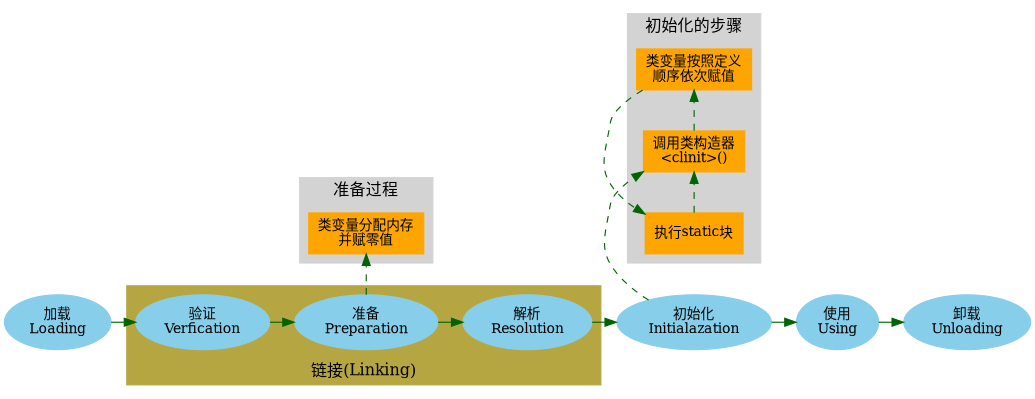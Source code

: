 digraph G {
    size="6.9,9.8"; // B5 size
    nodesep=0.5; // 增大节点间举例，使得虚线更明显(默认0.25)
    ranksep=0.3; // 压缩层间距显紧凑（默认0.75)
    overlap=scale;
    ratio=auto;
    rankdir=LR;
    newrank=true; // 使得subgraph能够和node使用rank=same
    plines=Ortho; // 线条直角化，其他选项lines
    compound=true; // 允许cluster和node连线

    node[fontsize=12,style="filled",color="skyblue"];
    edge[fontsize=12,color="darkgreen"];
    loading[label="加载\nLoading"];
    initialization[label="初始化\nInitialazation"];
    using[label="使用\nUsing"];
    unloading[label="卸载\nUnloading"];
    verification[label="验证\nVerfication"];
    preparation[label="准备\nPreparation"];
    resolution[label="解析\nResolution"];

    subgraph cluster_linking {
        label="链接(Linking)";
        labelloc="b";
        style=filled;
        color="#B5A642";
        verification; preparation;resolution;
    }

    subgraph cluster_preparation {
        label="准备过程";
        style=filled;
        color=lightgray;
        node[shape="box",color="orange"];
        edge[style="dashed"];
        assign_memory[label="类变量分配内存\n并赋零值"];
    }
    {rank=same;preparation;assign_memory}
    preparation->assign_memory[style="dashed"];

    subgraph cluster_init_steps {
        label="初始化的步骤";
        style=filled;
        color=lightgray;
        node[shape="box",color="orange"];
        edge[style="dashed"];
        clinit[label="调用类构造器\n<clinit>()"];
        static_vars[label="类变量按照定义\n顺序依次赋值"];
        static_blocks[label="执行static块"];
        clinit->static_vars->static_blocks->clinit;
    }
    initialization->clinit[style="dashed"];
    {rank=same;initialization;static_vars;static_blocks;clinit}

    loading->verification->preparation->resolution->initialization->using->unloading;

    //{rank=same;resolution;initialization}
    //{rank=same;preparation;using}
    //{rank=same;verification;unloading}
}
